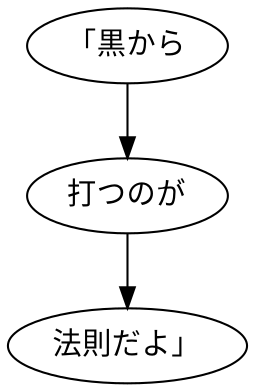 digraph graph7612 {
	node0 [label="「黒から"];
	node1 [label="打つのが"];
	node2 [label="法則だよ」"];
	node0 -> node1;
	node1 -> node2;
}
